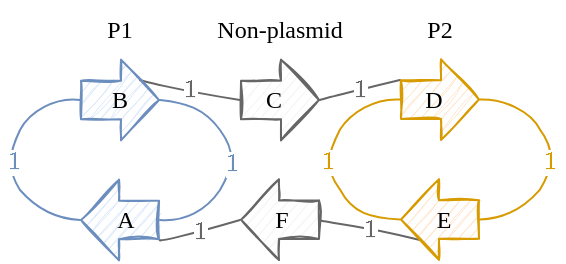 <mxfile version="27.0.9" pages="5">
  <diagram name="merge_trap" id="R14GFa8geyz_NuSQwO44">
    <mxGraphModel dx="397" dy="237" grid="1" gridSize="10" guides="1" tooltips="1" connect="1" arrows="1" fold="1" page="1" pageScale="1" pageWidth="1169" pageHeight="827" math="1" shadow="0">
      <root>
        <mxCell id="wdN8N9_M1Pr-gRUO6Azb-0" />
        <mxCell id="wdN8N9_M1Pr-gRUO6Azb-1" parent="wdN8N9_M1Pr-gRUO6Azb-0" />
        <mxCell id="yOpSTCCmkcA6sEmdO5_d-40" style="rounded=0;orthogonalLoop=1;jettySize=auto;html=1;endArrow=none;startFill=0;fillColor=#f5f5f5;strokeColor=#666666;sketch=1;curveFitting=1;jiggle=1;disableMultiStroke=1;startArrow=none;endFill=0;curved=1;" parent="wdN8N9_M1Pr-gRUO6Azb-1" edge="1">
          <mxGeometry relative="1" as="geometry">
            <mxPoint x="600" y="270" as="sourcePoint" />
            <mxPoint x="650" y="280" as="targetPoint" />
          </mxGeometry>
        </mxCell>
        <mxCell id="yOpSTCCmkcA6sEmdO5_d-41" value="`1`" style="edgeLabel;html=1;align=center;verticalAlign=middle;resizable=0;points=[];fontColor=#666666;" parent="yOpSTCCmkcA6sEmdO5_d-40" vertex="1" connectable="0">
          <mxGeometry x="-0.014" y="-1" relative="1" as="geometry">
            <mxPoint y="-1" as="offset" />
          </mxGeometry>
        </mxCell>
        <mxCell id="yOpSTCCmkcA6sEmdO5_d-20" style="rounded=0;orthogonalLoop=1;jettySize=auto;html=1;endArrow=none;startFill=0;fillColor=#f5f5f5;strokeColor=#666666;sketch=1;curveFitting=1;jiggle=1;disableMultiStroke=1;startArrow=none;endFill=0;curved=1;" parent="wdN8N9_M1Pr-gRUO6Azb-1" edge="1">
          <mxGeometry relative="1" as="geometry">
            <mxPoint x="510" y="200" as="sourcePoint" />
            <mxPoint x="560" y="210" as="targetPoint" />
          </mxGeometry>
        </mxCell>
        <mxCell id="yOpSTCCmkcA6sEmdO5_d-35" value="`1`" style="edgeLabel;html=1;align=center;verticalAlign=middle;resizable=0;points=[];fontColor=#666666;" parent="yOpSTCCmkcA6sEmdO5_d-20" vertex="1" connectable="0">
          <mxGeometry x="-0.014" y="-1" relative="1" as="geometry">
            <mxPoint y="-1" as="offset" />
          </mxGeometry>
        </mxCell>
        <mxCell id="yOpSTCCmkcA6sEmdO5_d-21" style="rounded=0;orthogonalLoop=1;jettySize=auto;html=1;endArrow=none;startFill=0;fillColor=#f5f5f5;strokeColor=#666666;sketch=1;curveFitting=1;jiggle=1;disableMultiStroke=1;startArrow=none;endFill=0;curved=1;" parent="wdN8N9_M1Pr-gRUO6Azb-1" edge="1">
          <mxGeometry relative="1" as="geometry">
            <mxPoint x="600" y="210" as="sourcePoint" />
            <mxPoint x="640" y="200" as="targetPoint" />
          </mxGeometry>
        </mxCell>
        <mxCell id="yOpSTCCmkcA6sEmdO5_d-36" value="`1`" style="edgeLabel;html=1;align=center;verticalAlign=middle;resizable=0;points=[];fontColor=#666666;" parent="yOpSTCCmkcA6sEmdO5_d-21" vertex="1" connectable="0">
          <mxGeometry x="-0.016" relative="1" as="geometry">
            <mxPoint as="offset" />
          </mxGeometry>
        </mxCell>
        <mxCell id="yOpSTCCmkcA6sEmdO5_d-38" style="rounded=0;orthogonalLoop=1;jettySize=auto;html=1;endArrow=none;startFill=0;fillColor=#f5f5f5;strokeColor=#666666;sketch=1;curveFitting=1;jiggle=1;disableMultiStroke=1;startArrow=none;endFill=0;curved=1;" parent="wdN8N9_M1Pr-gRUO6Azb-1" edge="1">
          <mxGeometry relative="1" as="geometry">
            <mxPoint x="520" y="280" as="sourcePoint" />
            <mxPoint x="560" y="270" as="targetPoint" />
          </mxGeometry>
        </mxCell>
        <mxCell id="yOpSTCCmkcA6sEmdO5_d-39" value="`1`" style="edgeLabel;html=1;align=center;verticalAlign=middle;resizable=0;points=[];fontColor=#666666;" parent="yOpSTCCmkcA6sEmdO5_d-38" vertex="1" connectable="0">
          <mxGeometry x="-0.014" y="-1" relative="1" as="geometry">
            <mxPoint as="offset" />
          </mxGeometry>
        </mxCell>
        <mxCell id="wdN8N9_M1Pr-gRUO6Azb-2" style="rounded=0;orthogonalLoop=1;jettySize=auto;html=1;exitX=0;exitY=0.5;exitDx=0;exitDy=0;entryX=0;entryY=0.5;entryDx=0;entryDy=0;endArrow=none;startFill=0;fillColor=#DAE8FC;strokeColor=#6C8EBF;sketch=1;curveFitting=1;jiggle=1;disableMultiStroke=1;curved=1;startArrow=none;endFill=0;" parent="wdN8N9_M1Pr-gRUO6Azb-1" edge="1">
          <mxGeometry relative="1" as="geometry">
            <Array as="points">
              <mxPoint x="460" y="270" />
              <mxPoint x="440" y="240" />
              <mxPoint x="460" y="210" />
            </Array>
            <mxPoint x="480" y="270" as="sourcePoint" />
            <mxPoint x="480" y="210" as="targetPoint" />
          </mxGeometry>
        </mxCell>
        <mxCell id="yOpSTCCmkcA6sEmdO5_d-32" value="`1`" style="edgeLabel;html=1;align=center;verticalAlign=middle;resizable=0;points=[];fontColor=#6C8EBF;" parent="wdN8N9_M1Pr-gRUO6Azb-2" vertex="1" connectable="0">
          <mxGeometry x="-0.069" y="-5" relative="1" as="geometry">
            <mxPoint as="offset" />
          </mxGeometry>
        </mxCell>
        <mxCell id="wdN8N9_M1Pr-gRUO6Azb-8" style="rounded=0;orthogonalLoop=1;jettySize=auto;html=1;exitX=1;exitY=0.5;exitDx=0;exitDy=0;entryX=1;entryY=0.5;entryDx=0;entryDy=0;endArrow=none;startFill=0;fillColor=#DAE8FC;strokeColor=#6C8EBF;sketch=1;curveFitting=1;jiggle=1;disableMultiStroke=1;curved=1;startArrow=none;endFill=0;" parent="wdN8N9_M1Pr-gRUO6Azb-1" edge="1">
          <mxGeometry relative="1" as="geometry">
            <mxPoint x="520" y="210" as="sourcePoint" />
            <mxPoint x="520" y="270" as="targetPoint" />
            <Array as="points">
              <mxPoint x="540" y="210" />
              <mxPoint x="560" y="240" />
              <mxPoint x="540" y="270" />
            </Array>
          </mxGeometry>
        </mxCell>
        <mxCell id="yOpSTCCmkcA6sEmdO5_d-31" value="`1`" style="edgeLabel;html=1;align=center;verticalAlign=middle;resizable=0;points=[];fontColor=#6C8EBF;" parent="wdN8N9_M1Pr-gRUO6Azb-8" vertex="1" connectable="0">
          <mxGeometry x="0.097" y="-2" relative="1" as="geometry">
            <mxPoint y="-2" as="offset" />
          </mxGeometry>
        </mxCell>
        <mxCell id="yOpSTCCmkcA6sEmdO5_d-1" value="" style="shape=flexArrow;endArrow=classic;html=1;rounded=0;width=19.333;endSize=6;fillColor=#DAE8FC;strokeColor=#6C8EBF;sketch=1;curveFitting=1;jiggle=1;" parent="wdN8N9_M1Pr-gRUO6Azb-1" edge="1">
          <mxGeometry width="50" height="50" relative="1" as="geometry">
            <mxPoint x="480" y="210" as="sourcePoint" />
            <mxPoint x="520" y="210" as="targetPoint" />
          </mxGeometry>
        </mxCell>
        <mxCell id="yOpSTCCmkcA6sEmdO5_d-2" value="" style="shape=flexArrow;endArrow=classic;html=1;rounded=0;width=19.333;endSize=6;fillColor=#DAE8FC;strokeColor=#6C8EBF;sketch=1;curveFitting=1;jiggle=1;disableMultiStroke=0;" parent="wdN8N9_M1Pr-gRUO6Azb-1" edge="1">
          <mxGeometry width="50" height="50" relative="1" as="geometry">
            <mxPoint x="520" y="269.997" as="sourcePoint" />
            <mxPoint x="480" y="269.997" as="targetPoint" />
          </mxGeometry>
        </mxCell>
        <mxCell id="yOpSTCCmkcA6sEmdO5_d-3" value="" style="shape=flexArrow;endArrow=classic;html=1;rounded=0;width=19.333;endSize=6;fillColor=#f5f5f5;strokeColor=#666666;sketch=1;curveFitting=1;jiggle=1;" parent="wdN8N9_M1Pr-gRUO6Azb-1" edge="1">
          <mxGeometry width="50" height="50" relative="1" as="geometry">
            <mxPoint x="560" y="210" as="sourcePoint" />
            <mxPoint x="600" y="210" as="targetPoint" />
          </mxGeometry>
        </mxCell>
        <mxCell id="yOpSTCCmkcA6sEmdO5_d-16" style="rounded=0;orthogonalLoop=1;jettySize=auto;html=1;exitX=0;exitY=0.5;exitDx=0;exitDy=0;entryX=0;entryY=0.5;entryDx=0;entryDy=0;endArrow=none;startFill=0;fillColor=#FFE6CC;strokeColor=#D79B00;sketch=1;curveFitting=1;jiggle=1;disableMultiStroke=1;curved=1;startArrow=none;endFill=0;" parent="wdN8N9_M1Pr-gRUO6Azb-1" edge="1">
          <mxGeometry relative="1" as="geometry">
            <Array as="points">
              <mxPoint x="620" y="269.77" />
              <mxPoint x="600" y="239.77" />
              <mxPoint x="620" y="209.77" />
            </Array>
            <mxPoint x="640" y="269.77" as="sourcePoint" />
            <mxPoint x="640" y="209.77" as="targetPoint" />
          </mxGeometry>
        </mxCell>
        <mxCell id="yOpSTCCmkcA6sEmdO5_d-33" value="`1`" style="edgeLabel;html=1;align=center;verticalAlign=middle;resizable=0;points=[];fontColor=#D79B00;" parent="yOpSTCCmkcA6sEmdO5_d-16" vertex="1" connectable="0">
          <mxGeometry x="-0.052" y="-3" relative="1" as="geometry">
            <mxPoint as="offset" />
          </mxGeometry>
        </mxCell>
        <mxCell id="yOpSTCCmkcA6sEmdO5_d-17" style="rounded=0;orthogonalLoop=1;jettySize=auto;html=1;exitX=1;exitY=0.5;exitDx=0;exitDy=0;entryX=1;entryY=0.5;entryDx=0;entryDy=0;endArrow=none;startFill=0;fillColor=#FFE6CC;strokeColor=#D79B00;sketch=1;curveFitting=1;jiggle=1;disableMultiStroke=1;curved=1;startArrow=none;endFill=0;" parent="wdN8N9_M1Pr-gRUO6Azb-1" edge="1">
          <mxGeometry relative="1" as="geometry">
            <mxPoint x="680" y="209.77" as="sourcePoint" />
            <mxPoint x="680" y="269.77" as="targetPoint" />
            <Array as="points">
              <mxPoint x="700" y="209.77" />
              <mxPoint x="720" y="239.77" />
              <mxPoint x="700" y="269.77" />
            </Array>
          </mxGeometry>
        </mxCell>
        <mxCell id="yOpSTCCmkcA6sEmdO5_d-34" value="`1`" style="edgeLabel;html=1;align=center;verticalAlign=middle;resizable=0;points=[];fontColor=#D79B00;" parent="yOpSTCCmkcA6sEmdO5_d-17" vertex="1" connectable="0">
          <mxGeometry x="0.059" y="-4" relative="1" as="geometry">
            <mxPoint as="offset" />
          </mxGeometry>
        </mxCell>
        <mxCell id="yOpSTCCmkcA6sEmdO5_d-18" value="" style="shape=flexArrow;endArrow=classic;html=1;rounded=0;width=19.333;endSize=6;fillColor=#FFE6CC;strokeColor=#D79B00;sketch=1;curveFitting=1;jiggle=1;" parent="wdN8N9_M1Pr-gRUO6Azb-1" edge="1">
          <mxGeometry width="50" height="50" relative="1" as="geometry">
            <mxPoint x="640" y="209.77" as="sourcePoint" />
            <mxPoint x="680" y="209.77" as="targetPoint" />
          </mxGeometry>
        </mxCell>
        <mxCell id="yOpSTCCmkcA6sEmdO5_d-19" value="" style="shape=flexArrow;endArrow=classic;html=1;rounded=0;width=19.333;endSize=6;fillColor=#FFE6CC;strokeColor=#D79B00;sketch=1;curveFitting=1;jiggle=1;" parent="wdN8N9_M1Pr-gRUO6Azb-1" edge="1">
          <mxGeometry width="50" height="50" relative="1" as="geometry">
            <mxPoint x="680" y="269.767" as="sourcePoint" />
            <mxPoint x="640" y="269.767" as="targetPoint" />
          </mxGeometry>
        </mxCell>
        <mxCell id="yOpSTCCmkcA6sEmdO5_d-37" value="" style="shape=flexArrow;endArrow=classic;html=1;rounded=0;width=19.333;endSize=6;fillColor=#f5f5f5;strokeColor=#666666;sketch=1;curveFitting=1;jiggle=1;" parent="wdN8N9_M1Pr-gRUO6Azb-1" edge="1">
          <mxGeometry width="50" height="50" relative="1" as="geometry">
            <mxPoint x="600" y="269.86" as="sourcePoint" />
            <mxPoint x="560" y="269.86" as="targetPoint" />
          </mxGeometry>
        </mxCell>
        <mxCell id="yOpSTCCmkcA6sEmdO5_d-23" value="P1" style="text;html=1;align=center;verticalAlign=middle;whiteSpace=wrap;rounded=0;fontFamily=CMU Sans Serif;" parent="wdN8N9_M1Pr-gRUO6Azb-1" vertex="1">
          <mxGeometry x="470" y="160" width="60" height="30" as="geometry" />
        </mxCell>
        <mxCell id="yOpSTCCmkcA6sEmdO5_d-24" value="P2" style="text;html=1;align=center;verticalAlign=middle;whiteSpace=wrap;rounded=0;fontFamily=CMU Sans Serif;" parent="wdN8N9_M1Pr-gRUO6Azb-1" vertex="1">
          <mxGeometry x="630" y="160" width="60" height="30" as="geometry" />
        </mxCell>
        <mxCell id="yOpSTCCmkcA6sEmdO5_d-26" value="&lt;font&gt;A&lt;/font&gt;" style="text;html=1;align=center;verticalAlign=middle;whiteSpace=wrap;rounded=0;fontFamily=CMU Sans Serif;" parent="wdN8N9_M1Pr-gRUO6Azb-1" vertex="1">
          <mxGeometry x="493" y="260" width="20" height="20" as="geometry" />
        </mxCell>
        <mxCell id="yOpSTCCmkcA6sEmdO5_d-27" value="&lt;font&gt;B&lt;/font&gt;" style="text;html=1;align=center;verticalAlign=middle;whiteSpace=wrap;rounded=0;fontFamily=CMU Sans Serif;" parent="wdN8N9_M1Pr-gRUO6Azb-1" vertex="1">
          <mxGeometry x="490" y="200" width="20" height="20" as="geometry" />
        </mxCell>
        <mxCell id="yOpSTCCmkcA6sEmdO5_d-28" value="&lt;font&gt;C&lt;/font&gt;" style="text;html=1;align=center;verticalAlign=middle;whiteSpace=wrap;rounded=0;fontFamily=CMU Sans Serif;" parent="wdN8N9_M1Pr-gRUO6Azb-1" vertex="1">
          <mxGeometry x="567" y="200" width="20" height="20" as="geometry" />
        </mxCell>
        <mxCell id="yOpSTCCmkcA6sEmdO5_d-29" value="&lt;font&gt;D&lt;/font&gt;" style="text;html=1;align=center;verticalAlign=middle;whiteSpace=wrap;rounded=0;fontFamily=CMU Sans Serif;" parent="wdN8N9_M1Pr-gRUO6Azb-1" vertex="1">
          <mxGeometry x="647" y="200" width="20" height="20" as="geometry" />
        </mxCell>
        <mxCell id="yOpSTCCmkcA6sEmdO5_d-30" value="&lt;font&gt;E&lt;/font&gt;" style="text;html=1;align=center;verticalAlign=middle;whiteSpace=wrap;rounded=0;fontFamily=CMU Sans Serif;" parent="wdN8N9_M1Pr-gRUO6Azb-1" vertex="1">
          <mxGeometry x="652" y="260" width="20" height="20" as="geometry" />
        </mxCell>
        <mxCell id="yOpSTCCmkcA6sEmdO5_d-42" value="&lt;font&gt;F&lt;/font&gt;" style="text;html=1;align=center;verticalAlign=middle;whiteSpace=wrap;rounded=0;fontFamily=CMU Sans Serif;" parent="wdN8N9_M1Pr-gRUO6Azb-1" vertex="1">
          <mxGeometry x="571" y="260" width="20" height="20" as="geometry" />
        </mxCell>
        <mxCell id="ErWQoZKAJE1qISYZqRnn-0" value="Non-plasmid" style="text;html=1;align=center;verticalAlign=middle;whiteSpace=wrap;rounded=0;fontFamily=CMU Sans Serif;" parent="wdN8N9_M1Pr-gRUO6Azb-1" vertex="1">
          <mxGeometry x="540" y="160" width="80" height="30" as="geometry" />
        </mxCell>
      </root>
    </mxGraphModel>
  </diagram>
  <diagram name="middle_seed_splits_partially_circular_plasmid" id="1kr3y4HqMrTcrjBMIRZC">
    <mxGraphModel dx="523" dy="312" grid="1" gridSize="10" guides="1" tooltips="1" connect="1" arrows="1" fold="1" page="1" pageScale="1" pageWidth="1169" pageHeight="827" math="1" shadow="0">
      <root>
        <mxCell id="_Gz8Be0adS0cQwmY7c89-0" />
        <mxCell id="_Gz8Be0adS0cQwmY7c89-1" parent="_Gz8Be0adS0cQwmY7c89-0" />
        <mxCell id="c0BSAiNiOzBeNrmZUJBl-47" value="" style="shape=flexArrow;endArrow=classic;html=1;rounded=0;width=18.964;endSize=6.195;fillColor=none;strokeColor=#D79B00;sketch=1;curveFitting=1;jiggle=1;strokeWidth=1;disableMultiStroke=0;dashed=1;" edge="1" parent="_Gz8Be0adS0cQwmY7c89-1">
          <mxGeometry width="50" height="50" relative="1" as="geometry">
            <mxPoint x="420" y="479.87" as="sourcePoint" />
            <mxPoint x="460" y="479.87" as="targetPoint" />
          </mxGeometry>
        </mxCell>
        <mxCell id="c0BSAiNiOzBeNrmZUJBl-51" value="A" style="text;html=1;align=center;verticalAlign=middle;whiteSpace=wrap;rounded=0;fontFamily=CMU Sans Serif;" vertex="1" parent="_Gz8Be0adS0cQwmY7c89-1">
          <mxGeometry x="429" y="470" width="20" height="20" as="geometry" />
        </mxCell>
        <mxCell id="c0BSAiNiOzBeNrmZUJBl-55" style="rounded=0;orthogonalLoop=1;jettySize=auto;html=1;exitX=0.5;exitY=1;exitDx=0;exitDy=0;strokeWidth=1;" edge="1" parent="_Gz8Be0adS0cQwmY7c89-1" source="c0BSAiNiOzBeNrmZUJBl-53">
          <mxGeometry relative="1" as="geometry">
            <mxPoint x="480" y="470.0" as="targetPoint" />
          </mxGeometry>
        </mxCell>
        <mxCell id="c0BSAiNiOzBeNrmZUJBl-53" value="S" style="ellipse;whiteSpace=wrap;html=1;aspect=fixed;fontFamily=CMU Sans Serif;strokeWidth=1;" vertex="1" parent="_Gz8Be0adS0cQwmY7c89-1">
          <mxGeometry x="460" y="430" width="20" height="20" as="geometry" />
        </mxCell>
        <mxCell id="c0BSAiNiOzBeNrmZUJBl-54" value="T" style="ellipse;whiteSpace=wrap;html=1;aspect=fixed;fontFamily=CMU Sans Serif;strokeWidth=1;" vertex="1" parent="_Gz8Be0adS0cQwmY7c89-1">
          <mxGeometry x="575" y="430" width="20" height="20" as="geometry" />
        </mxCell>
        <mxCell id="c0BSAiNiOzBeNrmZUJBl-57" style="rounded=0;orthogonalLoop=1;jettySize=auto;html=1;endArrow=none;startFill=0;fillColor=#FFE6CC;strokeColor=#D79B00;sketch=1;curveFitting=1;jiggle=1;disableMultiStroke=1;startArrow=none;endFill=0;curved=1;strokeWidth=1;dashed=1;" edge="1" parent="_Gz8Be0adS0cQwmY7c89-1">
          <mxGeometry relative="1" as="geometry">
            <mxPoint x="460" y="480" as="sourcePoint" />
            <mxPoint x="480" y="479.84" as="targetPoint" />
          </mxGeometry>
        </mxCell>
        <mxCell id="c0BSAiNiOzBeNrmZUJBl-58" style="rounded=0;orthogonalLoop=1;jettySize=auto;html=1;endArrow=none;startFill=0;fillColor=#FFE6CC;strokeColor=#D79B00;sketch=1;curveFitting=1;jiggle=1;disableMultiStroke=1;startArrow=none;endFill=0;curved=1;strokeWidth=1;" edge="1" parent="_Gz8Be0adS0cQwmY7c89-1">
          <mxGeometry relative="1" as="geometry">
            <mxPoint x="520" y="480" as="sourcePoint" />
            <mxPoint x="540" y="480" as="targetPoint" />
          </mxGeometry>
        </mxCell>
        <mxCell id="c0BSAiNiOzBeNrmZUJBl-59" style="rounded=1;orthogonalLoop=1;jettySize=auto;html=1;endArrow=none;startFill=0;fillColor=#FFE6CC;strokeColor=#D79B00;sketch=1;curveFitting=1;jiggle=1;disableMultiStroke=1;startArrow=none;endFill=0;edgeStyle=orthogonalEdgeStyle;dashed=1;curved=0;" edge="1" parent="_Gz8Be0adS0cQwmY7c89-1">
          <mxGeometry relative="1" as="geometry">
            <Array as="points">
              <mxPoint x="590" y="480" />
              <mxPoint x="590" y="510" />
              <mxPoint x="410" y="510" />
              <mxPoint x="410" y="480" />
            </Array>
            <mxPoint x="580" y="480" as="sourcePoint" />
            <mxPoint x="420" y="480" as="targetPoint" />
          </mxGeometry>
        </mxCell>
        <mxCell id="c0BSAiNiOzBeNrmZUJBl-56" style="rounded=0;orthogonalLoop=1;jettySize=auto;html=1;strokeWidth=1;entryX=0.5;entryY=1;entryDx=0;entryDy=0;" edge="1" parent="_Gz8Be0adS0cQwmY7c89-1" target="c0BSAiNiOzBeNrmZUJBl-54">
          <mxGeometry relative="1" as="geometry">
            <mxPoint x="570" y="430.0" as="targetPoint" />
            <mxPoint x="570" y="470" as="sourcePoint" />
          </mxGeometry>
        </mxCell>
        <mxCell id="dfqc4xnX9Xca69mrSwWX-0" value="" style="shape=flexArrow;endArrow=classic;html=1;rounded=0;width=19.333;endSize=6;fillColor=#F8CECC;strokeColor=#B85450;sketch=1;curveFitting=1;jiggle=1;" edge="1" parent="_Gz8Be0adS0cQwmY7c89-1">
          <mxGeometry width="50" height="50" relative="1" as="geometry">
            <mxPoint x="480" y="480" as="sourcePoint" />
            <mxPoint x="520" y="480" as="targetPoint" />
          </mxGeometry>
        </mxCell>
        <mxCell id="c0BSAiNiOzBeNrmZUJBl-50" value="B" style="text;html=1;align=center;verticalAlign=middle;whiteSpace=wrap;rounded=0;fontFamily=CMU Sans Serif;" vertex="1" parent="_Gz8Be0adS0cQwmY7c89-1">
          <mxGeometry x="490" y="470" width="20" height="20" as="geometry" />
        </mxCell>
        <mxCell id="dfqc4xnX9Xca69mrSwWX-1" value="" style="shape=flexArrow;endArrow=classic;html=1;rounded=0;width=19.333;endSize=6;fillColor=#FFE6CC;strokeColor=#D79B00;sketch=1;curveFitting=1;jiggle=1;" edge="1" parent="_Gz8Be0adS0cQwmY7c89-1">
          <mxGeometry width="50" height="50" relative="1" as="geometry">
            <mxPoint x="540" y="479.96" as="sourcePoint" />
            <mxPoint x="580" y="479.91" as="targetPoint" />
          </mxGeometry>
        </mxCell>
        <mxCell id="c0BSAiNiOzBeNrmZUJBl-52" value="C" style="text;html=1;align=center;verticalAlign=middle;whiteSpace=wrap;rounded=0;fontFamily=CMU Sans Serif;" vertex="1" parent="_Gz8Be0adS0cQwmY7c89-1">
          <mxGeometry x="550" y="470" width="20" height="20" as="geometry" />
        </mxCell>
        <mxCell id="_GRsnX2uf2vBG0FzRkND-0" value="" style="verticalLabelPosition=bottom;verticalAlign=top;html=1;shape=mxgraph.basic.x;fillColor=default;strokeColor=#D79B00;" vertex="1" parent="_Gz8Be0adS0cQwmY7c89-1">
          <mxGeometry x="496" y="505" width="10" height="10" as="geometry" />
        </mxCell>
      </root>
    </mxGraphModel>
  </diagram>
  <diagram name="true_circularity_seed_robust" id="It0j4GJZYIreX4gAa0gX">
    <mxGraphModel dx="574" dy="342" grid="1" gridSize="10" guides="1" tooltips="1" connect="1" arrows="1" fold="1" page="1" pageScale="1" pageWidth="1169" pageHeight="827" math="1" shadow="0">
      <root>
        <mxCell id="dzfB7BXYNaQtgml_TeL3-0" />
        <mxCell id="dzfB7BXYNaQtgml_TeL3-1" parent="dzfB7BXYNaQtgml_TeL3-0" />
        <mxCell id="dzfB7BXYNaQtgml_TeL3-4" style="rounded=0;orthogonalLoop=1;jettySize=auto;html=1;exitX=1;exitY=1;exitDx=0;exitDy=0;strokeWidth=1;jumpStyle=none;" edge="1" parent="dzfB7BXYNaQtgml_TeL3-1" source="dzfB7BXYNaQtgml_TeL3-5">
          <mxGeometry relative="1" as="geometry">
            <mxPoint x="480" y="470.0" as="targetPoint" />
          </mxGeometry>
        </mxCell>
        <mxCell id="dzfB7BXYNaQtgml_TeL3-2" value="" style="shape=flexArrow;endArrow=classic;html=1;rounded=0;width=18.964;endSize=6.195;fillColor=#FFE6CC;strokeColor=#D79B00;sketch=1;curveFitting=1;jiggle=1;strokeWidth=1;disableMultiStroke=0;" edge="1" parent="dzfB7BXYNaQtgml_TeL3-1">
          <mxGeometry width="50" height="50" relative="1" as="geometry">
            <mxPoint x="420" y="479.87" as="sourcePoint" />
            <mxPoint x="460" y="479.87" as="targetPoint" />
          </mxGeometry>
        </mxCell>
        <mxCell id="dzfB7BXYNaQtgml_TeL3-3" value="A" style="text;html=1;align=center;verticalAlign=middle;whiteSpace=wrap;rounded=0;fontFamily=CMU Sans Serif;" vertex="1" parent="dzfB7BXYNaQtgml_TeL3-1">
          <mxGeometry x="430" y="470" width="20" height="20" as="geometry" />
        </mxCell>
        <mxCell id="dzfB7BXYNaQtgml_TeL3-5" value="S" style="ellipse;whiteSpace=wrap;html=1;aspect=fixed;fontFamily=CMU Sans Serif;strokeWidth=1;" vertex="1" parent="dzfB7BXYNaQtgml_TeL3-1">
          <mxGeometry x="440" y="430" width="20" height="20" as="geometry" />
        </mxCell>
        <mxCell id="dzfB7BXYNaQtgml_TeL3-7" style="rounded=0;orthogonalLoop=1;jettySize=auto;html=1;endArrow=none;startFill=0;fillColor=#FFE6CC;strokeColor=#D79B00;sketch=1;curveFitting=1;jiggle=1;disableMultiStroke=1;startArrow=none;endFill=0;curved=1;strokeWidth=1;dashed=1;" edge="1" parent="dzfB7BXYNaQtgml_TeL3-1">
          <mxGeometry relative="1" as="geometry">
            <mxPoint x="460" y="480" as="sourcePoint" />
            <mxPoint x="480" y="479.84" as="targetPoint" />
          </mxGeometry>
        </mxCell>
        <mxCell id="dzfB7BXYNaQtgml_TeL3-8" style="rounded=0;orthogonalLoop=1;jettySize=auto;html=1;endArrow=none;startFill=0;fillColor=#FFE6CC;strokeColor=#D79B00;sketch=1;curveFitting=1;jiggle=1;disableMultiStroke=1;startArrow=none;endFill=0;curved=1;strokeWidth=1;" edge="1" parent="dzfB7BXYNaQtgml_TeL3-1">
          <mxGeometry relative="1" as="geometry">
            <mxPoint x="520" y="480" as="sourcePoint" />
            <mxPoint x="540" y="480" as="targetPoint" />
          </mxGeometry>
        </mxCell>
        <mxCell id="dzfB7BXYNaQtgml_TeL3-9" style="rounded=1;orthogonalLoop=1;jettySize=auto;html=1;endArrow=none;startFill=0;fillColor=#FFE6CC;strokeColor=#D79B00;sketch=1;curveFitting=1;jiggle=1;disableMultiStroke=1;startArrow=none;endFill=0;edgeStyle=orthogonalEdgeStyle;curved=0;" edge="1" parent="dzfB7BXYNaQtgml_TeL3-1">
          <mxGeometry relative="1" as="geometry">
            <Array as="points">
              <mxPoint x="590" y="480" />
              <mxPoint x="590" y="510" />
              <mxPoint x="410" y="510" />
              <mxPoint x="410" y="480" />
            </Array>
            <mxPoint x="580" y="480" as="sourcePoint" />
            <mxPoint x="420" y="480" as="targetPoint" />
          </mxGeometry>
        </mxCell>
        <mxCell id="dzfB7BXYNaQtgml_TeL3-10" value="T" style="ellipse;whiteSpace=wrap;html=1;aspect=fixed;fontFamily=CMU Sans Serif;" vertex="1" parent="dzfB7BXYNaQtgml_TeL3-1">
          <mxGeometry x="480" y="430" width="20" height="20" as="geometry" />
        </mxCell>
        <mxCell id="dzfB7BXYNaQtgml_TeL3-11" style="rounded=0;orthogonalLoop=1;jettySize=auto;html=1;endFill=1;entryX=0;entryY=1;entryDx=0;entryDy=0;exitX=1;exitY=0;exitDx=0;exitDy=0;startFill=0;jumpStyle=gap;" edge="1" parent="dzfB7BXYNaQtgml_TeL3-1" target="dzfB7BXYNaQtgml_TeL3-10" source="dzfB7BXYNaQtgml_TeL3-3">
          <mxGeometry relative="1" as="geometry">
            <mxPoint x="400" y="450" as="targetPoint" />
            <mxPoint x="430" y="470" as="sourcePoint" />
          </mxGeometry>
        </mxCell>
        <mxCell id="dzfB7BXYNaQtgml_TeL3-13" value="" style="shape=flexArrow;endArrow=classic;html=1;rounded=0;width=19.333;endSize=6;fillColor=#F8CECC;strokeColor=#B85450;sketch=1;curveFitting=1;jiggle=1;" edge="1" parent="dzfB7BXYNaQtgml_TeL3-1">
          <mxGeometry width="50" height="50" relative="1" as="geometry">
            <mxPoint x="480" y="480" as="sourcePoint" />
            <mxPoint x="520" y="480" as="targetPoint" />
          </mxGeometry>
        </mxCell>
        <mxCell id="dzfB7BXYNaQtgml_TeL3-14" value="B" style="text;html=1;align=center;verticalAlign=middle;whiteSpace=wrap;rounded=0;fontFamily=CMU Sans Serif;" vertex="1" parent="dzfB7BXYNaQtgml_TeL3-1">
          <mxGeometry x="490" y="470" width="20" height="20" as="geometry" />
        </mxCell>
        <mxCell id="dzfB7BXYNaQtgml_TeL3-15" value="" style="shape=flexArrow;endArrow=classic;html=1;rounded=0;width=19.333;endSize=6;fillColor=#FFE6CC;strokeColor=#D79B00;sketch=1;curveFitting=1;jiggle=1;disableMultiStroke=0;" edge="1" parent="dzfB7BXYNaQtgml_TeL3-1">
          <mxGeometry width="50" height="50" relative="1" as="geometry">
            <mxPoint x="540" y="479.96" as="sourcePoint" />
            <mxPoint x="580" y="479.91" as="targetPoint" />
          </mxGeometry>
        </mxCell>
        <mxCell id="dzfB7BXYNaQtgml_TeL3-16" value="C" style="text;html=1;align=center;verticalAlign=middle;whiteSpace=wrap;rounded=0;fontFamily=CMU Sans Serif;" vertex="1" parent="dzfB7BXYNaQtgml_TeL3-1">
          <mxGeometry x="550" y="470" width="20" height="20" as="geometry" />
        </mxCell>
      </root>
    </mxGraphModel>
  </diagram>
  <diagram name="circularity_artefact" id="lTTOJyy2EUNPYDiTjXUr">
    <mxGraphModel dx="689" dy="411" grid="1" gridSize="10" guides="1" tooltips="1" connect="1" arrows="1" fold="1" page="1" pageScale="1" pageWidth="1169" pageHeight="827" math="1" shadow="0">
      <root>
        <mxCell id="Ac7nKuDmjCMs_ukOikov-0" />
        <mxCell id="Ac7nKuDmjCMs_ukOikov-1" parent="Ac7nKuDmjCMs_ukOikov-0" />
        <mxCell id="Ac7nKuDmjCMs_ukOikov-2" style="rounded=0;orthogonalLoop=1;jettySize=auto;html=1;exitX=1;exitY=1;exitDx=0;exitDy=0;strokeWidth=1;jumpStyle=none;" edge="1" parent="Ac7nKuDmjCMs_ukOikov-1" source="Ac7nKuDmjCMs_ukOikov-5">
          <mxGeometry relative="1" as="geometry">
            <mxPoint x="480" y="470.0" as="targetPoint" />
          </mxGeometry>
        </mxCell>
        <mxCell id="Ac7nKuDmjCMs_ukOikov-3" value="" style="shape=flexArrow;endArrow=classic;html=1;rounded=0;width=18.964;endSize=6.195;fillColor=#FFE6CC;strokeColor=#D79B00;sketch=1;curveFitting=1;jiggle=1;strokeWidth=1;disableMultiStroke=0;" edge="1" parent="Ac7nKuDmjCMs_ukOikov-1">
          <mxGeometry width="50" height="50" relative="1" as="geometry">
            <mxPoint x="420" y="479.87" as="sourcePoint" />
            <mxPoint x="460" y="479.87" as="targetPoint" />
          </mxGeometry>
        </mxCell>
        <mxCell id="Ac7nKuDmjCMs_ukOikov-4" value="A" style="text;html=1;align=center;verticalAlign=middle;whiteSpace=wrap;rounded=0;fontFamily=CMU Sans Serif;" vertex="1" parent="Ac7nKuDmjCMs_ukOikov-1">
          <mxGeometry x="430" y="470" width="20" height="20" as="geometry" />
        </mxCell>
        <mxCell id="Ac7nKuDmjCMs_ukOikov-5" value="S" style="ellipse;whiteSpace=wrap;html=1;aspect=fixed;fontFamily=CMU Sans Serif;strokeWidth=1;" vertex="1" parent="Ac7nKuDmjCMs_ukOikov-1">
          <mxGeometry x="440" y="430" width="20" height="20" as="geometry" />
        </mxCell>
        <mxCell id="Ac7nKuDmjCMs_ukOikov-6" style="rounded=0;orthogonalLoop=1;jettySize=auto;html=1;endArrow=none;startFill=0;fillColor=#FFE6CC;strokeColor=#D79B00;sketch=1;curveFitting=1;jiggle=1;disableMultiStroke=1;startArrow=none;endFill=0;curved=1;strokeWidth=1;dashed=1;" edge="1" parent="Ac7nKuDmjCMs_ukOikov-1">
          <mxGeometry relative="1" as="geometry">
            <mxPoint x="460" y="480" as="sourcePoint" />
            <mxPoint x="480" y="479.84" as="targetPoint" />
          </mxGeometry>
        </mxCell>
        <mxCell id="Ac7nKuDmjCMs_ukOikov-7" style="rounded=0;orthogonalLoop=1;jettySize=auto;html=1;endArrow=none;startFill=0;fillColor=#FFE6CC;strokeColor=#D79B00;sketch=1;curveFitting=1;jiggle=1;disableMultiStroke=1;startArrow=none;endFill=0;curved=1;strokeWidth=1;" edge="1" parent="Ac7nKuDmjCMs_ukOikov-1">
          <mxGeometry relative="1" as="geometry">
            <mxPoint x="520" y="480" as="sourcePoint" />
            <mxPoint x="540" y="480" as="targetPoint" />
          </mxGeometry>
        </mxCell>
        <mxCell id="Ac7nKuDmjCMs_ukOikov-8" style="rounded=1;orthogonalLoop=1;jettySize=auto;html=1;endArrow=none;startFill=0;fillColor=#FFE6CC;strokeColor=#D79B00;sketch=1;curveFitting=1;jiggle=1;disableMultiStroke=1;startArrow=none;endFill=0;edgeStyle=orthogonalEdgeStyle;curved=0;dashed=1;exitX=1;exitY=1;exitDx=0;exitDy=0;" edge="1" parent="Ac7nKuDmjCMs_ukOikov-1" source="Ac7nKuDmjCMs_ukOikov-14">
          <mxGeometry relative="1" as="geometry">
            <Array as="points">
              <mxPoint x="580" y="490" />
              <mxPoint x="580" y="510" />
              <mxPoint x="410" y="510" />
              <mxPoint x="410" y="490" />
            </Array>
            <mxPoint x="580" y="480" as="sourcePoint" />
            <mxPoint x="420" y="490" as="targetPoint" />
          </mxGeometry>
        </mxCell>
        <mxCell id="Ac7nKuDmjCMs_ukOikov-9" value="T" style="ellipse;whiteSpace=wrap;html=1;aspect=fixed;fontFamily=CMU Sans Serif;" vertex="1" parent="Ac7nKuDmjCMs_ukOikov-1">
          <mxGeometry x="480" y="430" width="20" height="20" as="geometry" />
        </mxCell>
        <mxCell id="Ac7nKuDmjCMs_ukOikov-10" style="rounded=0;orthogonalLoop=1;jettySize=auto;html=1;endFill=1;entryX=0;entryY=1;entryDx=0;entryDy=0;exitX=1;exitY=0;exitDx=0;exitDy=0;startFill=0;jumpStyle=gap;" edge="1" parent="Ac7nKuDmjCMs_ukOikov-1" source="Ac7nKuDmjCMs_ukOikov-4" target="Ac7nKuDmjCMs_ukOikov-9">
          <mxGeometry relative="1" as="geometry">
            <mxPoint x="400" y="450" as="targetPoint" />
            <mxPoint x="430" y="470" as="sourcePoint" />
          </mxGeometry>
        </mxCell>
        <mxCell id="Ac7nKuDmjCMs_ukOikov-11" value="" style="shape=flexArrow;endArrow=classic;html=1;rounded=0;width=19.333;endSize=6;fillColor=#F8CECC;strokeColor=#B85450;sketch=1;curveFitting=1;jiggle=1;" edge="1" parent="Ac7nKuDmjCMs_ukOikov-1">
          <mxGeometry width="50" height="50" relative="1" as="geometry">
            <mxPoint x="480" y="480" as="sourcePoint" />
            <mxPoint x="520" y="480" as="targetPoint" />
          </mxGeometry>
        </mxCell>
        <mxCell id="Ac7nKuDmjCMs_ukOikov-12" value="B" style="text;html=1;align=center;verticalAlign=middle;whiteSpace=wrap;rounded=0;fontFamily=CMU Sans Serif;" vertex="1" parent="Ac7nKuDmjCMs_ukOikov-1">
          <mxGeometry x="490" y="470" width="20" height="20" as="geometry" />
        </mxCell>
        <mxCell id="Ac7nKuDmjCMs_ukOikov-13" value="" style="shape=flexArrow;endArrow=classic;html=1;rounded=0;width=19.333;endSize=6;fillColor=#FFE6CC;strokeColor=#D79B00;sketch=1;curveFitting=1;jiggle=1;disableMultiStroke=0;" edge="1" parent="Ac7nKuDmjCMs_ukOikov-1">
          <mxGeometry width="50" height="50" relative="1" as="geometry">
            <mxPoint x="540" y="479.96" as="sourcePoint" />
            <mxPoint x="580" y="479.91" as="targetPoint" />
          </mxGeometry>
        </mxCell>
        <mxCell id="Ac7nKuDmjCMs_ukOikov-14" value="C" style="text;html=1;align=center;verticalAlign=middle;whiteSpace=wrap;rounded=0;fontFamily=CMU Sans Serif;" vertex="1" parent="Ac7nKuDmjCMs_ukOikov-1">
          <mxGeometry x="550" y="470" width="20" height="20" as="geometry" />
        </mxCell>
        <mxCell id="tJv3IOs2EYdxjCxF5yYf-0" value="" style="shape=flexArrow;endArrow=classic;html=1;rounded=0;width=19.333;endSize=6;fillColor=#DAE8FC;strokeColor=#6C8EBF;sketch=1;curveFitting=1;jiggle=1;disableMultiStroke=0;" edge="1" parent="Ac7nKuDmjCMs_ukOikov-1">
          <mxGeometry width="50" height="50" relative="1" as="geometry">
            <mxPoint x="520" y="540" as="sourcePoint" />
            <mxPoint x="480" y="540" as="targetPoint" />
          </mxGeometry>
        </mxCell>
        <mxCell id="tJv3IOs2EYdxjCxF5yYf-1" style="rounded=1;orthogonalLoop=1;jettySize=auto;html=1;endArrow=none;startFill=0;fillColor=#DAE8FC;strokeColor=#6C8EBF;sketch=1;curveFitting=1;jiggle=1;disableMultiStroke=1;startArrow=none;endFill=0;edgeStyle=orthogonalEdgeStyle;curved=0;" edge="1" parent="Ac7nKuDmjCMs_ukOikov-1">
          <mxGeometry relative="1" as="geometry">
            <Array as="points">
              <mxPoint x="400" y="540" />
              <mxPoint x="400" y="480" />
            </Array>
            <mxPoint x="480" y="540" as="sourcePoint" />
            <mxPoint x="420" y="480" as="targetPoint" />
          </mxGeometry>
        </mxCell>
        <mxCell id="tJv3IOs2EYdxjCxF5yYf-2" style="rounded=1;orthogonalLoop=1;jettySize=auto;html=1;endArrow=none;startFill=0;fillColor=#DAE8FC;strokeColor=#6C8EBF;sketch=1;curveFitting=1;jiggle=1;disableMultiStroke=1;startArrow=none;endFill=0;edgeStyle=orthogonalEdgeStyle;curved=0;" edge="1" parent="Ac7nKuDmjCMs_ukOikov-1">
          <mxGeometry relative="1" as="geometry">
            <Array as="points">
              <mxPoint x="590" y="480" />
              <mxPoint x="590" y="540" />
            </Array>
            <mxPoint x="580" y="480" as="sourcePoint" />
            <mxPoint x="520" y="540" as="targetPoint" />
          </mxGeometry>
        </mxCell>
        <mxCell id="tJv3IOs2EYdxjCxF5yYf-3" value="D" style="text;html=1;align=center;verticalAlign=middle;whiteSpace=wrap;rounded=0;fontFamily=CMU Sans Serif;" vertex="1" parent="Ac7nKuDmjCMs_ukOikov-1">
          <mxGeometry x="491" y="530" width="20" height="20" as="geometry" />
        </mxCell>
        <mxCell id="8cxin91VAWtxKwu-waAf-0" value="" style="verticalLabelPosition=bottom;verticalAlign=top;html=1;shape=mxgraph.basic.x;fillColor=default;strokeColor=#D79B00;" vertex="1" parent="Ac7nKuDmjCMs_ukOikov-1">
          <mxGeometry x="495" y="505" width="10" height="10" as="geometry" />
        </mxCell>
      </root>
    </mxGraphModel>
  </diagram>
  <diagram name="implicit_circularity" id="r7Mvd7vM6RLnJvVAXrTL">
    <mxGraphModel dx="566" dy="338" grid="1" gridSize="10" guides="1" tooltips="1" connect="1" arrows="1" fold="1" page="1" pageScale="1" pageWidth="1169" pageHeight="827" math="1" shadow="0">
      <root>
        <mxCell id="aaq4u7p8kN7zKOUKMPT9-0" />
        <mxCell id="aaq4u7p8kN7zKOUKMPT9-1" parent="aaq4u7p8kN7zKOUKMPT9-0" />
        <mxCell id="KvWOnzrvKJL_xf8Lpt1w-2" style="rounded=0;orthogonalLoop=1;jettySize=auto;html=1;exitX=1;exitY=0.5;exitDx=0;exitDy=0;strokeWidth=1;" edge="1" parent="aaq4u7p8kN7zKOUKMPT9-1" source="KvWOnzrvKJL_xf8Lpt1w-3">
          <mxGeometry relative="1" as="geometry">
            <mxPoint x="460" y="500.0" as="targetPoint" />
          </mxGeometry>
        </mxCell>
        <mxCell id="KvWOnzrvKJL_xf8Lpt1w-22" value="`1`" style="edgeLabel;html=1;align=center;verticalAlign=middle;resizable=0;points=[];" vertex="1" connectable="0" parent="KvWOnzrvKJL_xf8Lpt1w-2">
          <mxGeometry x="-0.202" relative="1" as="geometry">
            <mxPoint as="offset" />
          </mxGeometry>
        </mxCell>
        <mxCell id="KvWOnzrvKJL_xf8Lpt1w-3" value="S" style="ellipse;whiteSpace=wrap;html=1;aspect=fixed;fontFamily=CMU Sans Serif;strokeWidth=1;" vertex="1" parent="aaq4u7p8kN7zKOUKMPT9-1">
          <mxGeometry x="390" y="490" width="20" height="20" as="geometry" />
        </mxCell>
        <mxCell id="KvWOnzrvKJL_xf8Lpt1w-6" style="rounded=1;orthogonalLoop=1;jettySize=auto;html=1;endArrow=none;startFill=0;fillColor=#ffe6cc;strokeColor=#d79b00;sketch=1;curveFitting=1;jiggle=1;disableMultiStroke=1;startArrow=none;endFill=0;strokeWidth=1;edgeStyle=orthogonalEdgeStyle;curved=0;exitX=1;exitY=1;exitDx=0;exitDy=0;sketchStyle=comic;" edge="1" parent="aaq4u7p8kN7zKOUKMPT9-1" source="KvWOnzrvKJL_xf8Lpt1w-1">
          <mxGeometry relative="1" as="geometry">
            <mxPoint x="500" y="510" as="sourcePoint" />
            <mxPoint x="490" y="550" as="targetPoint" />
            <Array as="points">
              <mxPoint x="510" y="520" />
              <mxPoint x="510" y="550" />
            </Array>
          </mxGeometry>
        </mxCell>
        <mxCell id="KvWOnzrvKJL_xf8Lpt1w-25" value="`1`" style="edgeLabel;html=1;align=center;verticalAlign=middle;resizable=0;points=[];" vertex="1" connectable="0" parent="KvWOnzrvKJL_xf8Lpt1w-6">
          <mxGeometry x="-0.029" relative="1" as="geometry">
            <mxPoint as="offset" />
          </mxGeometry>
        </mxCell>
        <mxCell id="KvWOnzrvKJL_xf8Lpt1w-16" style="rounded=1;orthogonalLoop=1;jettySize=auto;html=1;endArrow=none;startFill=0;fillColor=#FFE6CC;strokeColor=#D79B00;sketch=1;curveFitting=1;jiggle=1;disableMultiStroke=1;startArrow=none;endFill=0;strokeWidth=1;edgeStyle=orthogonalEdgeStyle;curved=0;exitX=1;exitY=1;exitDx=0;exitDy=0;sketchStyle=rough;" edge="1" parent="aaq4u7p8kN7zKOUKMPT9-1">
          <mxGeometry relative="1" as="geometry">
            <mxPoint x="500" y="511" as="sourcePoint" />
            <mxPoint x="500" y="590" as="targetPoint" />
            <Array as="points">
              <mxPoint x="520" y="511" />
              <mxPoint x="520" y="590" />
            </Array>
          </mxGeometry>
        </mxCell>
        <mxCell id="yKe8thxohjD0scQnZp39-0" value="`1`" style="edgeLabel;html=1;align=center;verticalAlign=middle;resizable=0;points=[];" vertex="1" connectable="0" parent="KvWOnzrvKJL_xf8Lpt1w-16">
          <mxGeometry x="-0.019" relative="1" as="geometry">
            <mxPoint as="offset" />
          </mxGeometry>
        </mxCell>
        <mxCell id="KvWOnzrvKJL_xf8Lpt1w-18" style="rounded=1;orthogonalLoop=1;jettySize=auto;html=1;endArrow=none;startFill=0;fillColor=#FFE6CC;strokeColor=#D79B00;disableMultiStroke=1;startArrow=none;endFill=0;strokeWidth=1;edgeStyle=orthogonalEdgeStyle;curved=0;sketch=1;curveFitting=1;jiggle=1;sketchStyle=rough;simplification=0;" edge="1" parent="aaq4u7p8kN7zKOUKMPT9-1">
          <mxGeometry relative="1" as="geometry">
            <mxPoint x="460" y="520" as="sourcePoint" />
            <mxPoint x="450" y="550" as="targetPoint" />
            <Array as="points">
              <mxPoint x="440" y="520" />
              <mxPoint x="440" y="550" />
            </Array>
          </mxGeometry>
        </mxCell>
        <mxCell id="yKe8thxohjD0scQnZp39-1" value="`1`" style="edgeLabel;html=1;align=center;verticalAlign=middle;resizable=0;points=[];" vertex="1" connectable="0" parent="KvWOnzrvKJL_xf8Lpt1w-18">
          <mxGeometry x="0.174" relative="1" as="geometry">
            <mxPoint as="offset" />
          </mxGeometry>
        </mxCell>
        <mxCell id="KvWOnzrvKJL_xf8Lpt1w-4" value="T" style="ellipse;whiteSpace=wrap;html=1;aspect=fixed;fontFamily=CMU Sans Serif;strokeWidth=1;" vertex="1" parent="aaq4u7p8kN7zKOUKMPT9-1">
          <mxGeometry x="390" y="590" width="20" height="20" as="geometry" />
        </mxCell>
        <mxCell id="KvWOnzrvKJL_xf8Lpt1w-10" style="rounded=0;orthogonalLoop=1;jettySize=auto;html=1;strokeWidth=1;entryX=1;entryY=0.5;entryDx=0;entryDy=0;snapToPoint=0;backgroundOutline=0;" edge="1" parent="aaq4u7p8kN7zKOUKMPT9-1" target="KvWOnzrvKJL_xf8Lpt1w-4">
          <mxGeometry relative="1" as="geometry">
            <mxPoint x="550" y="460.0" as="targetPoint" />
            <mxPoint x="470" y="600" as="sourcePoint" />
          </mxGeometry>
        </mxCell>
        <mxCell id="KvWOnzrvKJL_xf8Lpt1w-23" value="`1`" style="edgeLabel;html=1;align=center;verticalAlign=middle;resizable=0;points=[];" vertex="1" connectable="0" parent="KvWOnzrvKJL_xf8Lpt1w-10">
          <mxGeometry x="-0.115" y="-1" relative="1" as="geometry">
            <mxPoint as="offset" />
          </mxGeometry>
        </mxCell>
        <mxCell id="KvWOnzrvKJL_xf8Lpt1w-19" style="rounded=1;orthogonalLoop=1;jettySize=auto;html=1;endArrow=none;startFill=0;fillColor=#FFE6CC;strokeColor=#D79B00;sketch=1;curveFitting=1;jiggle=1;disableMultiStroke=1;startArrow=none;endFill=0;strokeWidth=1;edgeStyle=orthogonalEdgeStyle;curved=0;jumpStyle=gap;sketchStyle=rough;dashed=1;" edge="1" parent="aaq4u7p8kN7zKOUKMPT9-1">
          <mxGeometry relative="1" as="geometry">
            <mxPoint x="460" y="510" as="sourcePoint" />
            <mxPoint x="460" y="590" as="targetPoint" />
            <Array as="points">
              <mxPoint x="430" y="511" />
              <mxPoint x="430" y="590" />
            </Array>
          </mxGeometry>
        </mxCell>
        <mxCell id="KvWOnzrvKJL_xf8Lpt1w-13" value="" style="shape=flexArrow;endArrow=classic;html=1;rounded=0;width=19.333;endSize=6;fillColor=#ffe6cc;strokeColor=#d79b00;sketch=1;curveFitting=1;jiggle=1;" edge="1" parent="aaq4u7p8kN7zKOUKMPT9-1">
          <mxGeometry width="50" height="50" relative="1" as="geometry">
            <mxPoint x="491" y="551" as="sourcePoint" />
            <mxPoint x="451" y="551" as="targetPoint" />
          </mxGeometry>
        </mxCell>
        <mxCell id="KvWOnzrvKJL_xf8Lpt1w-12" value="B" style="text;html=1;align=center;verticalAlign=middle;whiteSpace=wrap;rounded=0;fontFamily=CMU Sans Serif;" vertex="1" parent="aaq4u7p8kN7zKOUKMPT9-1">
          <mxGeometry x="460" y="541" width="20" height="20" as="geometry" />
        </mxCell>
        <mxCell id="KvWOnzrvKJL_xf8Lpt1w-0" value="" style="shape=flexArrow;endArrow=classic;html=1;rounded=0;width=18.964;endSize=6.195;fillColor=#FFE6CC;strokeColor=#D79B00;sketch=1;curveFitting=1;jiggle=1;strokeWidth=1;disableMultiStroke=0;sketchStyle=rough;" edge="1" parent="aaq4u7p8kN7zKOUKMPT9-1">
          <mxGeometry width="50" height="50" relative="1" as="geometry">
            <mxPoint x="500.03" y="590" as="sourcePoint" />
            <mxPoint x="459.98" y="589.89" as="targetPoint" />
          </mxGeometry>
        </mxCell>
        <mxCell id="KvWOnzrvKJL_xf8Lpt1w-14" value="C" style="text;html=1;align=center;verticalAlign=middle;whiteSpace=wrap;rounded=0;fontFamily=CMU Sans Serif;" vertex="1" parent="aaq4u7p8kN7zKOUKMPT9-1">
          <mxGeometry x="470.03" y="580" width="20" height="20" as="geometry" />
        </mxCell>
        <mxCell id="KvWOnzrvKJL_xf8Lpt1w-11" value="" style="shape=flexArrow;endArrow=classic;html=1;rounded=0;width=19.333;endSize=6;fillColor=#F8CECC;strokeColor=#B85450;sketch=1;curveFitting=1;jiggle=1;" edge="1" parent="aaq4u7p8kN7zKOUKMPT9-1">
          <mxGeometry width="50" height="50" relative="1" as="geometry">
            <mxPoint x="460" y="510" as="sourcePoint" />
            <mxPoint x="500" y="510" as="targetPoint" />
          </mxGeometry>
        </mxCell>
        <mxCell id="KvWOnzrvKJL_xf8Lpt1w-1" value="A" style="text;html=1;align=center;verticalAlign=middle;whiteSpace=wrap;rounded=0;fontFamily=CMU Sans Serif;" vertex="1" parent="aaq4u7p8kN7zKOUKMPT9-1">
          <mxGeometry x="470" y="500" width="20" height="20" as="geometry" />
        </mxCell>
        <mxCell id="yKe8thxohjD0scQnZp39-2" style="rounded=0;orthogonalLoop=1;jettySize=auto;html=1;exitX=1;exitY=0.5;exitDx=0;exitDy=0;strokeWidth=1;" edge="1" parent="aaq4u7p8kN7zKOUKMPT9-1" source="yKe8thxohjD0scQnZp39-4">
          <mxGeometry relative="1" as="geometry">
            <mxPoint x="610" y="500.0" as="targetPoint" />
          </mxGeometry>
        </mxCell>
        <mxCell id="yKe8thxohjD0scQnZp39-3" value="`1`" style="edgeLabel;html=1;align=center;verticalAlign=middle;resizable=0;points=[];" vertex="1" connectable="0" parent="yKe8thxohjD0scQnZp39-2">
          <mxGeometry x="-0.202" relative="1" as="geometry">
            <mxPoint as="offset" />
          </mxGeometry>
        </mxCell>
        <mxCell id="yKe8thxohjD0scQnZp39-4" value="S" style="ellipse;whiteSpace=wrap;html=1;aspect=fixed;fontFamily=CMU Sans Serif;strokeWidth=1;" vertex="1" parent="aaq4u7p8kN7zKOUKMPT9-1">
          <mxGeometry x="540" y="490" width="20" height="20" as="geometry" />
        </mxCell>
        <mxCell id="yKe8thxohjD0scQnZp39-5" style="rounded=1;orthogonalLoop=1;jettySize=auto;html=1;endArrow=none;startFill=0;fillColor=#ffe6cc;strokeColor=#d79b00;sketch=1;curveFitting=1;jiggle=1;disableMultiStroke=1;startArrow=none;endFill=0;strokeWidth=1;edgeStyle=orthogonalEdgeStyle;curved=0;exitX=1;exitY=1;exitDx=0;exitDy=0;sketchStyle=comic;" edge="1" parent="aaq4u7p8kN7zKOUKMPT9-1" source="yKe8thxohjD0scQnZp39-20">
          <mxGeometry relative="1" as="geometry">
            <mxPoint x="650" y="510" as="sourcePoint" />
            <mxPoint x="640" y="550" as="targetPoint" />
            <Array as="points">
              <mxPoint x="660" y="520" />
              <mxPoint x="660" y="550" />
            </Array>
          </mxGeometry>
        </mxCell>
        <mxCell id="yKe8thxohjD0scQnZp39-6" value="`1`" style="edgeLabel;html=1;align=center;verticalAlign=middle;resizable=0;points=[];" vertex="1" connectable="0" parent="yKe8thxohjD0scQnZp39-5">
          <mxGeometry x="-0.029" relative="1" as="geometry">
            <mxPoint as="offset" />
          </mxGeometry>
        </mxCell>
        <mxCell id="yKe8thxohjD0scQnZp39-7" style="rounded=1;orthogonalLoop=1;jettySize=auto;html=1;endArrow=none;startFill=0;fillColor=#FFE6CC;strokeColor=#D79B00;sketch=1;curveFitting=1;jiggle=1;disableMultiStroke=1;startArrow=none;endFill=0;strokeWidth=1;edgeStyle=orthogonalEdgeStyle;curved=0;exitX=1;exitY=1;exitDx=0;exitDy=0;sketchStyle=rough;" edge="1" parent="aaq4u7p8kN7zKOUKMPT9-1">
          <mxGeometry relative="1" as="geometry">
            <mxPoint x="650" y="511" as="sourcePoint" />
            <mxPoint x="650" y="590" as="targetPoint" />
            <Array as="points">
              <mxPoint x="670" y="511" />
              <mxPoint x="670" y="590" />
            </Array>
          </mxGeometry>
        </mxCell>
        <mxCell id="yKe8thxohjD0scQnZp39-8" value="`1`" style="edgeLabel;html=1;align=center;verticalAlign=middle;resizable=0;points=[];" vertex="1" connectable="0" parent="yKe8thxohjD0scQnZp39-7">
          <mxGeometry x="-0.019" relative="1" as="geometry">
            <mxPoint as="offset" />
          </mxGeometry>
        </mxCell>
        <mxCell id="yKe8thxohjD0scQnZp39-9" style="rounded=1;orthogonalLoop=1;jettySize=auto;html=1;endArrow=none;startFill=0;fillColor=#FFE6CC;strokeColor=#D79B00;disableMultiStroke=1;startArrow=none;endFill=0;strokeWidth=1;edgeStyle=orthogonalEdgeStyle;curved=0;sketch=1;curveFitting=1;jiggle=1;sketchStyle=rough;simplification=0;dashed=1;" edge="1" parent="aaq4u7p8kN7zKOUKMPT9-1">
          <mxGeometry relative="1" as="geometry">
            <mxPoint x="610" y="520" as="sourcePoint" />
            <mxPoint x="600" y="550" as="targetPoint" />
            <Array as="points">
              <mxPoint x="590" y="520" />
              <mxPoint x="590" y="550" />
            </Array>
          </mxGeometry>
        </mxCell>
        <mxCell id="yKe8thxohjD0scQnZp39-11" value="T" style="ellipse;whiteSpace=wrap;html=1;aspect=fixed;fontFamily=CMU Sans Serif;strokeWidth=1;" vertex="1" parent="aaq4u7p8kN7zKOUKMPT9-1">
          <mxGeometry x="540" y="550" width="20" height="20" as="geometry" />
        </mxCell>
        <mxCell id="yKe8thxohjD0scQnZp39-12" style="rounded=0;orthogonalLoop=1;jettySize=auto;html=1;strokeWidth=1;entryX=1;entryY=0.5;entryDx=0;entryDy=0;snapToPoint=0;backgroundOutline=0;" edge="1" parent="aaq4u7p8kN7zKOUKMPT9-1" target="yKe8thxohjD0scQnZp39-11">
          <mxGeometry relative="1" as="geometry">
            <mxPoint x="700" y="420.0" as="targetPoint" />
            <mxPoint x="610" y="560" as="sourcePoint" />
          </mxGeometry>
        </mxCell>
        <mxCell id="yKe8thxohjD0scQnZp39-13" value="`1`" style="edgeLabel;html=1;align=center;verticalAlign=middle;resizable=0;points=[];" vertex="1" connectable="0" parent="yKe8thxohjD0scQnZp39-12">
          <mxGeometry x="-0.115" y="-1" relative="1" as="geometry">
            <mxPoint as="offset" />
          </mxGeometry>
        </mxCell>
        <mxCell id="yKe8thxohjD0scQnZp39-14" style="rounded=1;orthogonalLoop=1;jettySize=auto;html=1;endArrow=none;startFill=0;fillColor=#FFE6CC;strokeColor=#D79B00;sketch=1;curveFitting=1;jiggle=1;disableMultiStroke=1;startArrow=none;endFill=0;strokeWidth=1;edgeStyle=orthogonalEdgeStyle;curved=0;jumpStyle=gap;sketchStyle=rough;" edge="1" parent="aaq4u7p8kN7zKOUKMPT9-1">
          <mxGeometry relative="1" as="geometry">
            <mxPoint x="610" y="510" as="sourcePoint" />
            <mxPoint x="610" y="590" as="targetPoint" />
            <Array as="points">
              <mxPoint x="580" y="511" />
              <mxPoint x="580" y="590" />
            </Array>
          </mxGeometry>
        </mxCell>
        <mxCell id="yKe8thxohjD0scQnZp39-22" value="`1`" style="edgeLabel;html=1;align=center;verticalAlign=middle;resizable=0;points=[];" vertex="1" connectable="0" parent="yKe8thxohjD0scQnZp39-14">
          <mxGeometry x="-0.02" relative="1" as="geometry">
            <mxPoint as="offset" />
          </mxGeometry>
        </mxCell>
        <mxCell id="yKe8thxohjD0scQnZp39-15" value="" style="shape=flexArrow;endArrow=classic;html=1;rounded=0;width=19.333;endSize=6;fillColor=#ffe6cc;strokeColor=#d79b00;sketch=1;curveFitting=1;jiggle=1;" edge="1" parent="aaq4u7p8kN7zKOUKMPT9-1">
          <mxGeometry width="50" height="50" relative="1" as="geometry">
            <mxPoint x="641" y="551" as="sourcePoint" />
            <mxPoint x="601" y="551" as="targetPoint" />
          </mxGeometry>
        </mxCell>
        <mxCell id="yKe8thxohjD0scQnZp39-16" value="B" style="text;html=1;align=center;verticalAlign=middle;whiteSpace=wrap;rounded=0;fontFamily=CMU Sans Serif;" vertex="1" parent="aaq4u7p8kN7zKOUKMPT9-1">
          <mxGeometry x="610" y="541" width="20" height="20" as="geometry" />
        </mxCell>
        <mxCell id="yKe8thxohjD0scQnZp39-17" value="" style="shape=flexArrow;endArrow=classic;html=1;rounded=0;width=18.964;endSize=6.195;fillColor=#FFE6CC;strokeColor=#D79B00;sketch=1;curveFitting=1;jiggle=1;strokeWidth=1;disableMultiStroke=0;sketchStyle=rough;" edge="1" parent="aaq4u7p8kN7zKOUKMPT9-1">
          <mxGeometry width="50" height="50" relative="1" as="geometry">
            <mxPoint x="650.03" y="590" as="sourcePoint" />
            <mxPoint x="609.98" y="589.89" as="targetPoint" />
          </mxGeometry>
        </mxCell>
        <mxCell id="yKe8thxohjD0scQnZp39-18" value="C" style="text;html=1;align=center;verticalAlign=middle;whiteSpace=wrap;rounded=0;fontFamily=CMU Sans Serif;" vertex="1" parent="aaq4u7p8kN7zKOUKMPT9-1">
          <mxGeometry x="620.03" y="580" width="20" height="20" as="geometry" />
        </mxCell>
        <mxCell id="yKe8thxohjD0scQnZp39-19" value="" style="shape=flexArrow;endArrow=classic;html=1;rounded=0;width=19.333;endSize=6;fillColor=#F8CECC;strokeColor=#B85450;sketch=1;curveFitting=1;jiggle=1;" edge="1" parent="aaq4u7p8kN7zKOUKMPT9-1">
          <mxGeometry width="50" height="50" relative="1" as="geometry">
            <mxPoint x="610" y="510" as="sourcePoint" />
            <mxPoint x="650" y="510" as="targetPoint" />
          </mxGeometry>
        </mxCell>
        <mxCell id="yKe8thxohjD0scQnZp39-20" value="A" style="text;html=1;align=center;verticalAlign=middle;whiteSpace=wrap;rounded=0;fontFamily=CMU Sans Serif;" vertex="1" parent="aaq4u7p8kN7zKOUKMPT9-1">
          <mxGeometry x="620" y="500" width="20" height="20" as="geometry" />
        </mxCell>
        <mxCell id="yKe8thxohjD0scQnZp39-21" value="" style="endArrow=none;html=1;rounded=0;" edge="1" parent="aaq4u7p8kN7zKOUKMPT9-1">
          <mxGeometry width="50" height="50" relative="1" as="geometry">
            <mxPoint x="530" y="621" as="sourcePoint" />
            <mxPoint x="530" y="481" as="targetPoint" />
          </mxGeometry>
        </mxCell>
        <mxCell id="yKe8thxohjD0scQnZp39-23" value="Solution 1" style="text;html=1;align=center;verticalAlign=middle;whiteSpace=wrap;rounded=0;" vertex="1" parent="aaq4u7p8kN7zKOUKMPT9-1">
          <mxGeometry x="380" y="620" width="150" height="30" as="geometry" />
        </mxCell>
        <mxCell id="yKe8thxohjD0scQnZp39-24" value="Solution 2" style="text;html=1;align=center;verticalAlign=middle;whiteSpace=wrap;rounded=0;" vertex="1" parent="aaq4u7p8kN7zKOUKMPT9-1">
          <mxGeometry x="530" y="620" width="150" height="30" as="geometry" />
        </mxCell>
      </root>
    </mxGraphModel>
  </diagram>
</mxfile>
